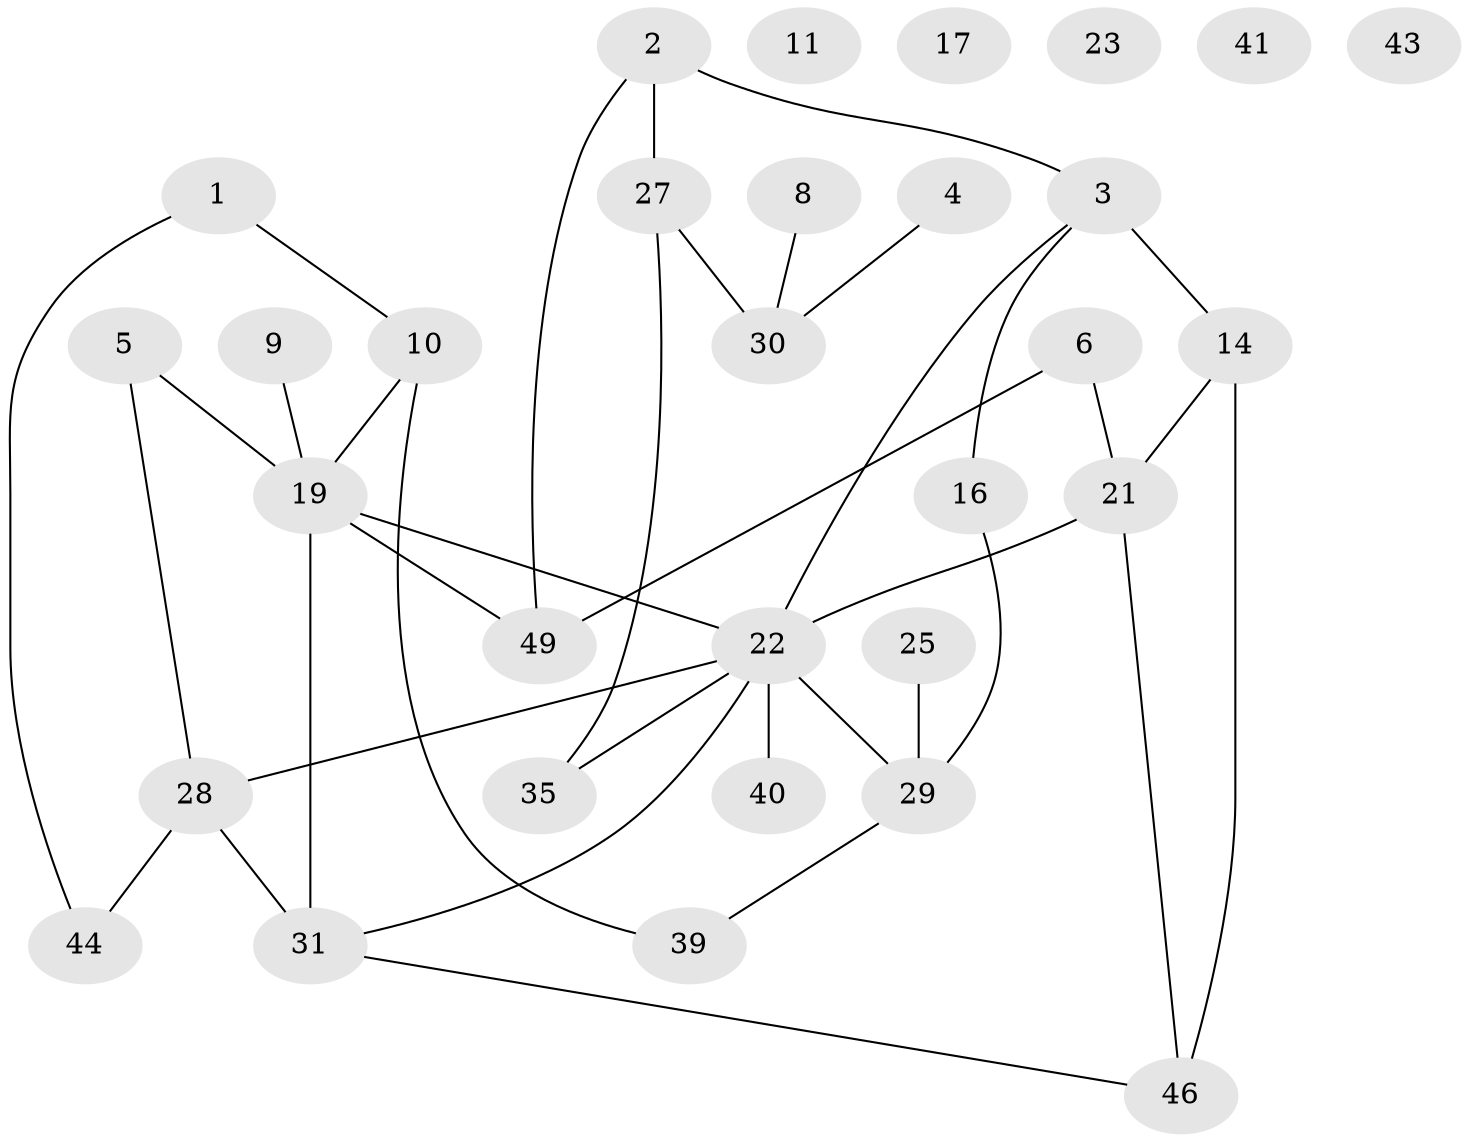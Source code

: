 // original degree distribution, {3: 0.32, 1: 0.24, 2: 0.16, 0: 0.08, 4: 0.14, 5: 0.02, 6: 0.02, 7: 0.02}
// Generated by graph-tools (version 1.1) at 2025/41/03/06/25 10:41:22]
// undirected, 31 vertices, 37 edges
graph export_dot {
graph [start="1"]
  node [color=gray90,style=filled];
  1 [super="+12"];
  2 [super="+20"];
  3 [super="+13"];
  4 [super="+7"];
  5 [super="+34"];
  6 [super="+32"];
  8;
  9;
  10 [super="+15"];
  11;
  14 [super="+18"];
  16;
  17;
  19 [super="+36"];
  21 [super="+33"];
  22 [super="+24"];
  23 [super="+26"];
  25 [super="+47"];
  27;
  28 [super="+37"];
  29 [super="+38"];
  30 [super="+45"];
  31 [super="+50"];
  35 [super="+48"];
  39 [super="+42"];
  40;
  41;
  43;
  44;
  46;
  49;
  1 -- 10;
  1 -- 44;
  2 -- 27;
  2 -- 49;
  2 -- 3;
  3 -- 14;
  3 -- 16;
  3 -- 22;
  4 -- 30;
  5 -- 19 [weight=2];
  5 -- 28;
  6 -- 21;
  6 -- 49;
  8 -- 30;
  9 -- 19;
  10 -- 19;
  10 -- 39;
  14 -- 46 [weight=2];
  14 -- 21;
  16 -- 29;
  19 -- 31 [weight=2];
  19 -- 49;
  19 -- 22;
  21 -- 46;
  21 -- 22 [weight=2];
  22 -- 40;
  22 -- 35;
  22 -- 31;
  22 -- 29;
  22 -- 28;
  25 -- 29;
  27 -- 35;
  27 -- 30;
  28 -- 44;
  28 -- 31 [weight=2];
  29 -- 39;
  31 -- 46;
}
